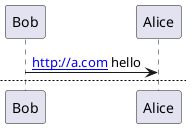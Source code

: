 {
  "sha1": "tkoa5g13vmddy5umjztaal1eiijhgfy",
  "insertion": {
    "when": "2024-06-04T17:28:46.366Z",
    "url": "http://bob.com]]",
    "user": "plantuml@gmail.com"
  }
}
@startuml
Bob -> Alice : [[http://a.com]] hello
newpage
Bob <- Alice : [[http://b.com]] hello
@enduml
